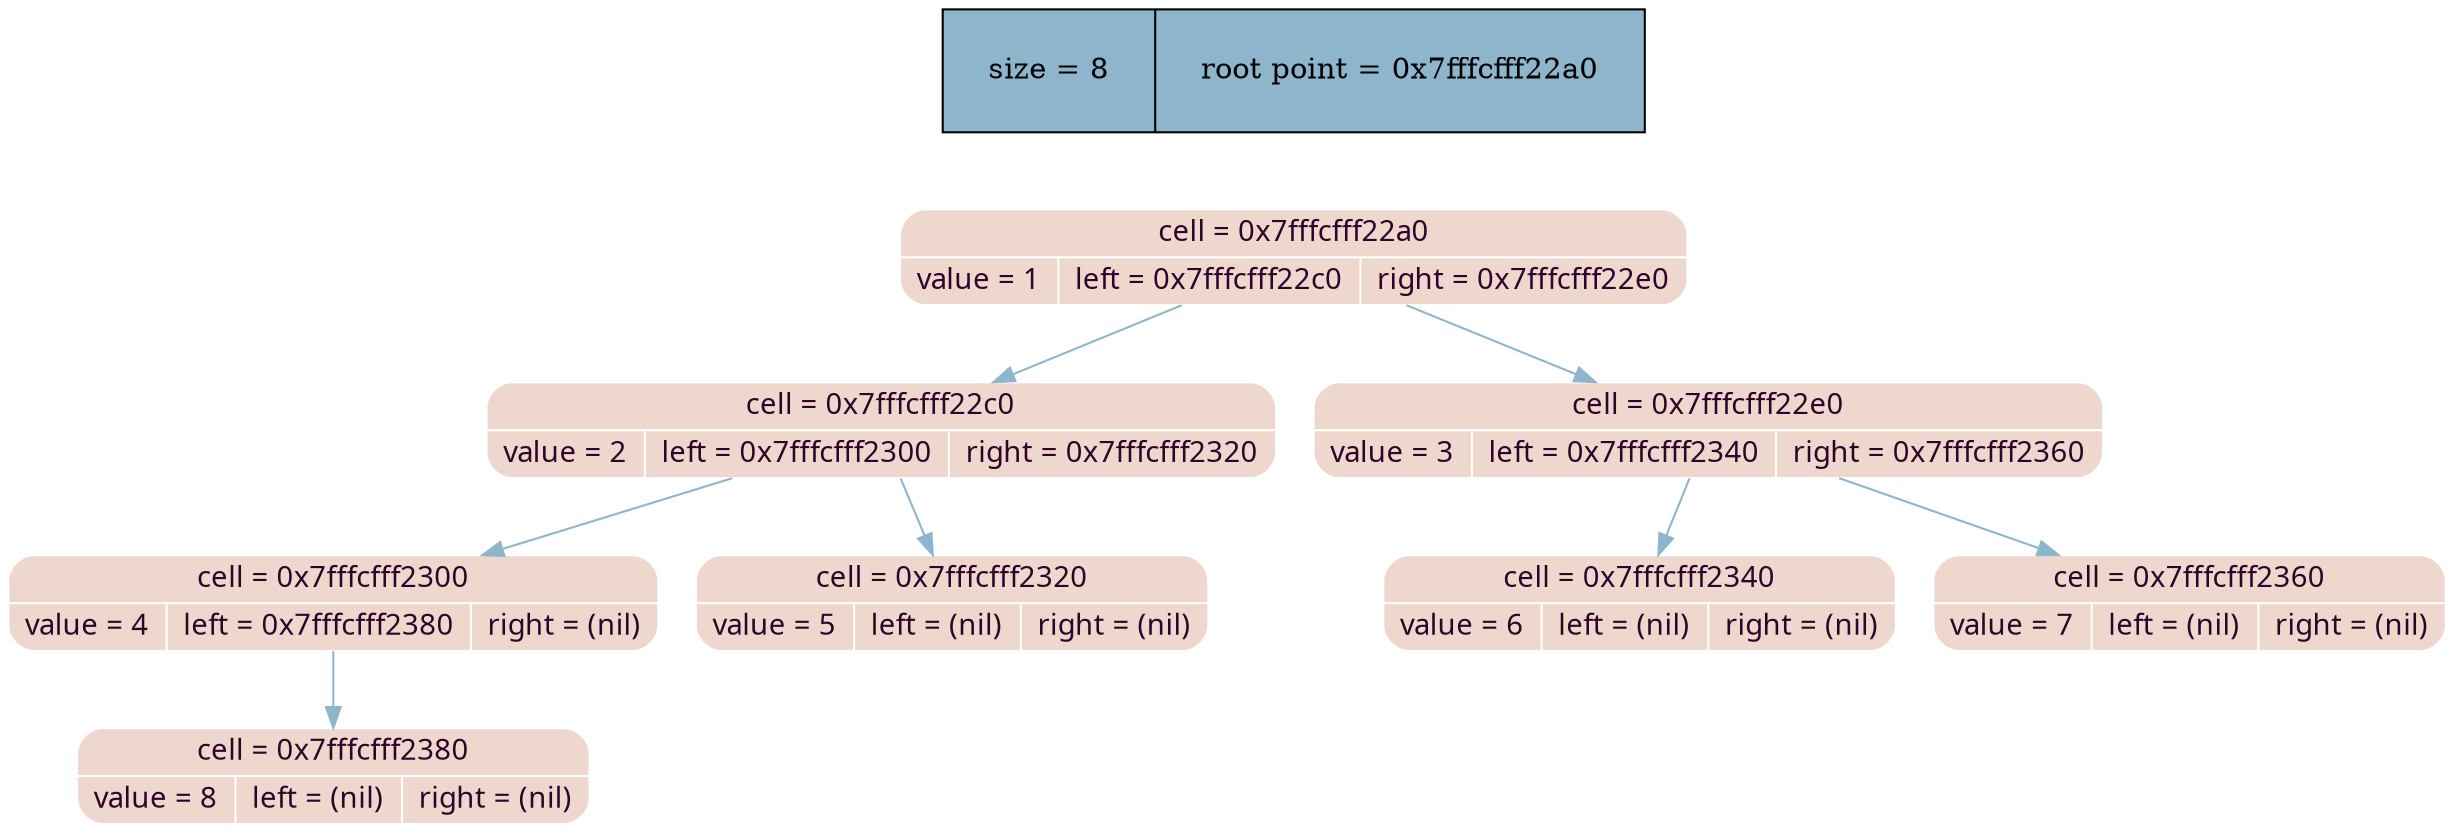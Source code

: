 digraph   
{
rankdir = ""
splines = "true"

node_stat [margin = "0.3*0.3", style = "filled", shape = "record", fillcolor = "#8DB6CD" label = " size = 8 | root point = 0x7fffcfff22a0"]
{rank = source; node_stat}

node0x7fffcfff22a0 [shape = "Mrecord", fillcolor = "#eed8cd", style = "filled", fontcolor = "#31032A", fontname = "Calibri", color = "white", label = "{cell = 0x7fffcfff22a0\n | {value = 1 |left = 0x7fffcfff22c0 |right = 0x7fffcfff22e0}}"]
node0x7fffcfff22a0 -> node0x7fffcfff22c0 [color = "#8DB6CD", style = "", constraint = true, fillcolor = "#8DB6CD",   fontcolor = "", fontname = "Calibri", label = ""];
node0x7fffcfff22c0 [shape = "Mrecord", fillcolor = "#eed8cd", style = "filled", fontcolor = "#31032A", fontname = "Calibri", color = "white", label = "{cell = 0x7fffcfff22c0\n | {value = 2 |left = 0x7fffcfff2300 |right = 0x7fffcfff2320}}"]
node0x7fffcfff22c0 -> node0x7fffcfff2300 [color = "#8DB6CD", style = "", constraint = true, fillcolor = "#8DB6CD",   fontcolor = "", fontname = "Calibri", label = ""];
node0x7fffcfff2300 [shape = "Mrecord", fillcolor = "#eed8cd", style = "filled", fontcolor = "#31032A", fontname = "Calibri", color = "white", label = "{cell = 0x7fffcfff2300\n | {value = 4 |left = 0x7fffcfff2380 |right = (nil)}}"]
node0x7fffcfff2300 -> node0x7fffcfff2380 [color = "#8DB6CD", style = "", constraint = true, fillcolor = "#8DB6CD",   fontcolor = "", fontname = "Calibri", label = ""];
node0x7fffcfff2380 [shape = "Mrecord", fillcolor = "#eed8cd", style = "filled", fontcolor = "#31032A", fontname = "Calibri", color = "white", label = "{cell = 0x7fffcfff2380\n | {value = 8 |left = (nil) |right = (nil)}}"]
node0x7fffcfff22c0 -> node0x7fffcfff2320 [color = "#8DB6CD", style = "", constraint = true, fillcolor = "#8DB6CD",   fontcolor = "", fontname = "Calibri", label = ""];
node0x7fffcfff2320 [shape = "Mrecord", fillcolor = "#eed8cd", style = "filled", fontcolor = "#31032A", fontname = "Calibri", color = "white", label = "{cell = 0x7fffcfff2320\n | {value = 5 |left = (nil) |right = (nil)}}"]
node0x7fffcfff22a0 -> node0x7fffcfff22e0 [color = "#8DB6CD", style = "", constraint = true, fillcolor = "#8DB6CD",   fontcolor = "", fontname = "Calibri", label = ""];
node0x7fffcfff22e0 [shape = "Mrecord", fillcolor = "#eed8cd", style = "filled", fontcolor = "#31032A", fontname = "Calibri", color = "white", label = "{cell = 0x7fffcfff22e0\n | {value = 3 |left = 0x7fffcfff2340 |right = 0x7fffcfff2360}}"]
node0x7fffcfff22e0 -> node0x7fffcfff2340 [color = "#8DB6CD", style = "", constraint = true, fillcolor = "#8DB6CD",   fontcolor = "", fontname = "Calibri", label = ""];
node0x7fffcfff2340 [shape = "Mrecord", fillcolor = "#eed8cd", style = "filled", fontcolor = "#31032A", fontname = "Calibri", color = "white", label = "{cell = 0x7fffcfff2340\n | {value = 6 |left = (nil) |right = (nil)}}"]
node0x7fffcfff22e0 -> node0x7fffcfff2360 [color = "#8DB6CD", style = "", constraint = true, fillcolor = "#8DB6CD",   fontcolor = "", fontname = "Calibri", label = ""];
node0x7fffcfff2360 [shape = "Mrecord", fillcolor = "#eed8cd", style = "filled", fontcolor = "#31032A", fontname = "Calibri", color = "white", label = "{cell = 0x7fffcfff2360\n | {value = 7 |left = (nil) |right = (nil)}}"]
}
